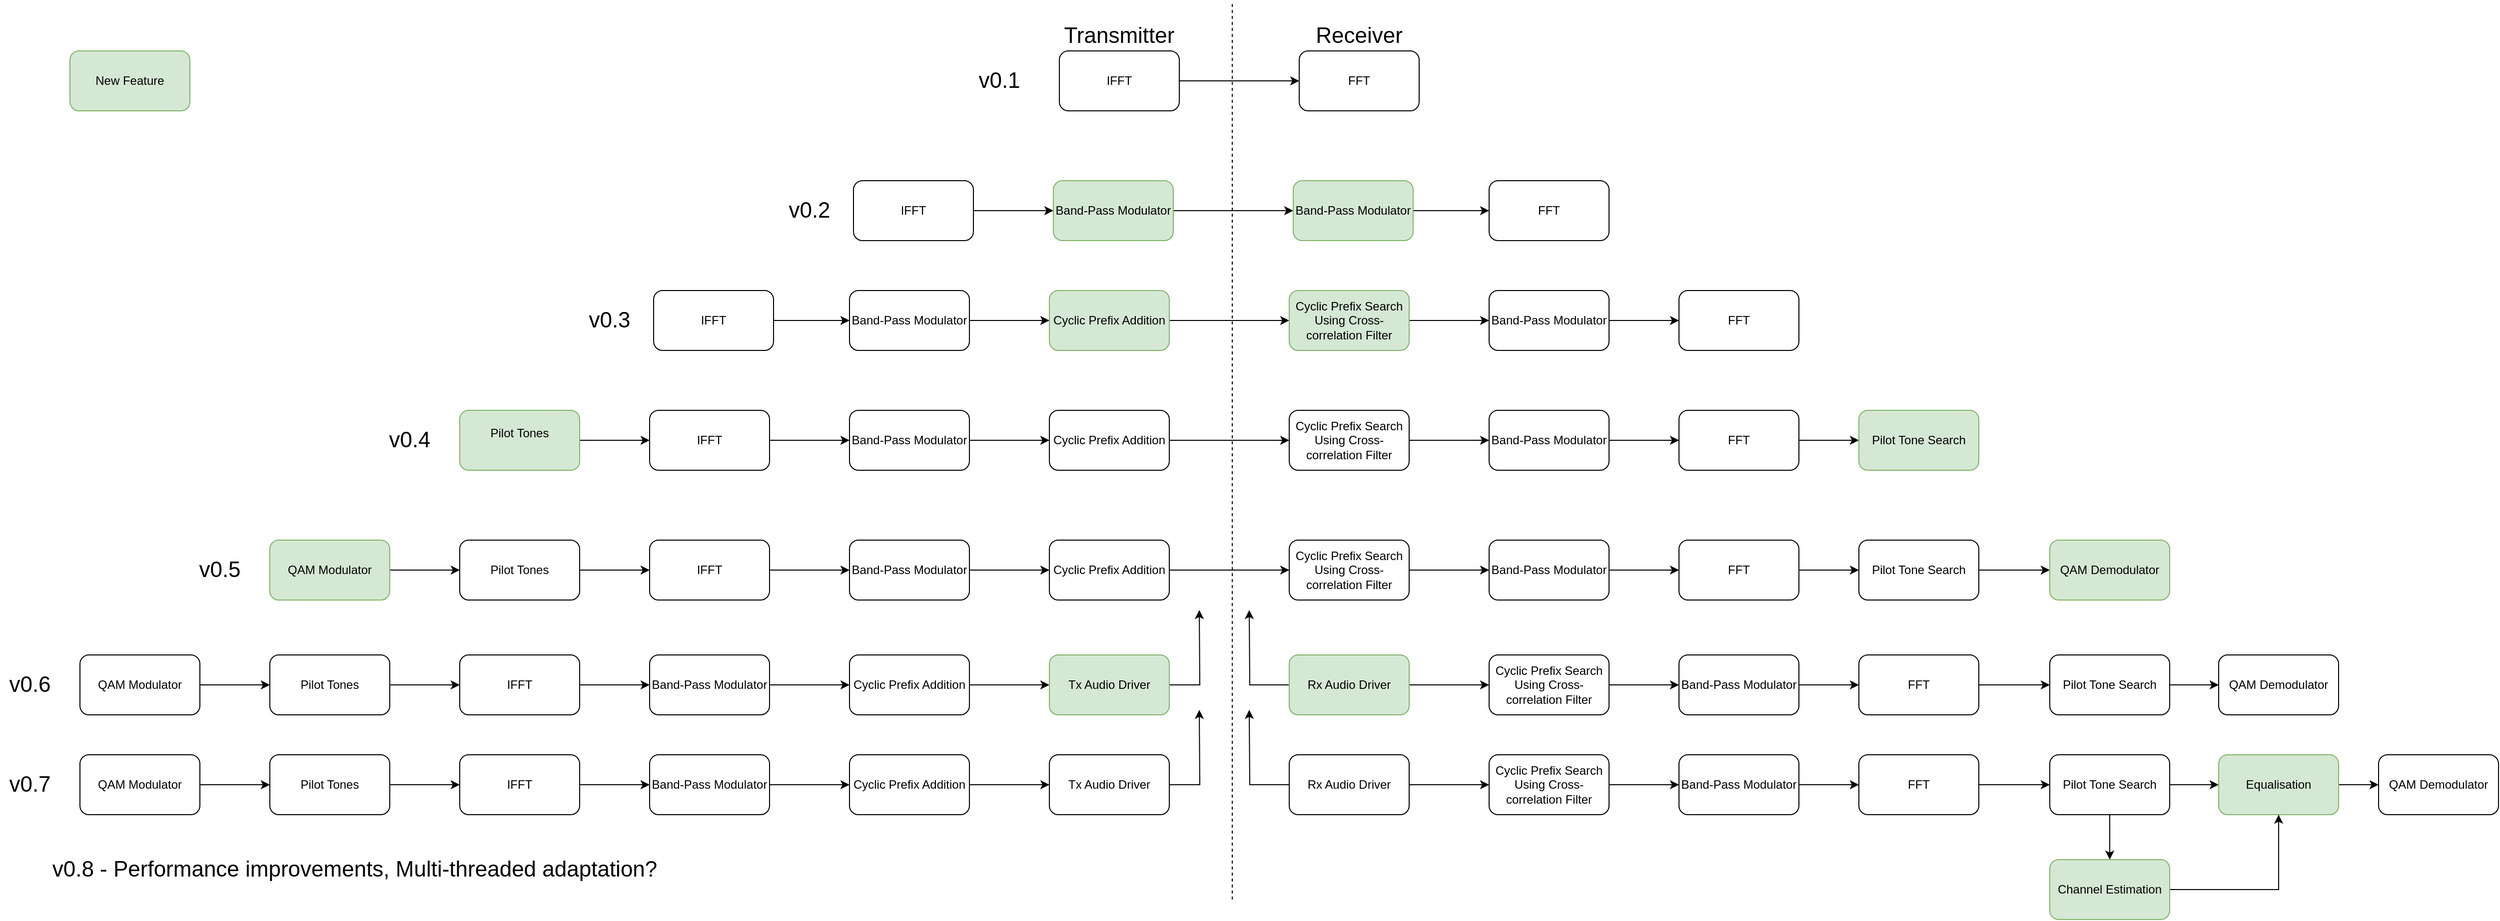 <mxfile version="14.7.7" type="device"><diagram id="cnLBdAOtQvKSWQIfd8th" name="Page-1"><mxGraphModel dx="3197" dy="1473" grid="1" gridSize="10" guides="1" tooltips="1" connect="1" arrows="1" fold="1" page="1" pageScale="1" pageWidth="827" pageHeight="1169" math="0" shadow="0"><root><mxCell id="0"/><mxCell id="1" parent="0"/><mxCell id="Cdxcdi68RxcDNFtGuHEp-3" style="edgeStyle=orthogonalEdgeStyle;rounded=0;orthogonalLoop=1;jettySize=auto;html=1;exitX=1;exitY=0.5;exitDx=0;exitDy=0;entryX=0;entryY=0.5;entryDx=0;entryDy=0;" parent="1" source="Cdxcdi68RxcDNFtGuHEp-1" target="Cdxcdi68RxcDNFtGuHEp-2" edge="1"><mxGeometry relative="1" as="geometry"/></mxCell><mxCell id="Cdxcdi68RxcDNFtGuHEp-1" value="IFFT" style="rounded=1;whiteSpace=wrap;html=1;" parent="1" vertex="1"><mxGeometry x="240" y="50" width="120" height="60" as="geometry"/></mxCell><mxCell id="Cdxcdi68RxcDNFtGuHEp-2" value="FFT" style="rounded=1;whiteSpace=wrap;html=1;" parent="1" vertex="1"><mxGeometry x="480" y="50" width="120" height="60" as="geometry"/></mxCell><mxCell id="Cdxcdi68RxcDNFtGuHEp-11" style="edgeStyle=orthogonalEdgeStyle;rounded=0;orthogonalLoop=1;jettySize=auto;html=1;exitX=1;exitY=0.5;exitDx=0;exitDy=0;entryX=0;entryY=0.5;entryDx=0;entryDy=0;" parent="1" source="Cdxcdi68RxcDNFtGuHEp-5" target="Cdxcdi68RxcDNFtGuHEp-8" edge="1"><mxGeometry relative="1" as="geometry"/></mxCell><mxCell id="Cdxcdi68RxcDNFtGuHEp-5" value="Cyclic Prefix Addition" style="rounded=1;whiteSpace=wrap;html=1;fillColor=#d5e8d4;strokeColor=#82b366;" parent="1" vertex="1"><mxGeometry x="230" y="290" width="120" height="60" as="geometry"/></mxCell><mxCell id="Cdxcdi68RxcDNFtGuHEp-10" style="edgeStyle=orthogonalEdgeStyle;rounded=0;orthogonalLoop=1;jettySize=auto;html=1;exitX=1;exitY=0.5;exitDx=0;exitDy=0;entryX=0;entryY=0.5;entryDx=0;entryDy=0;" parent="1" source="Cdxcdi68RxcDNFtGuHEp-6" target="Cdxcdi68RxcDNFtGuHEp-5" edge="1"><mxGeometry relative="1" as="geometry"/></mxCell><mxCell id="Cdxcdi68RxcDNFtGuHEp-6" value="Band-Pass Modulator" style="rounded=1;whiteSpace=wrap;html=1;" parent="1" vertex="1"><mxGeometry x="30" y="290" width="120" height="60" as="geometry"/></mxCell><mxCell id="H3Ceeb-K7xNQcpPEOdd8-74" style="edgeStyle=orthogonalEdgeStyle;rounded=0;orthogonalLoop=1;jettySize=auto;html=1;exitX=1;exitY=0.5;exitDx=0;exitDy=0;entryX=0;entryY=0.5;entryDx=0;entryDy=0;" parent="1" source="Cdxcdi68RxcDNFtGuHEp-7" target="H3Ceeb-K7xNQcpPEOdd8-69" edge="1"><mxGeometry relative="1" as="geometry"/></mxCell><mxCell id="Cdxcdi68RxcDNFtGuHEp-7" value="Band-Pass Modulator" style="rounded=1;whiteSpace=wrap;html=1;" parent="1" vertex="1"><mxGeometry x="670" y="290" width="120" height="60" as="geometry"/></mxCell><mxCell id="Cdxcdi68RxcDNFtGuHEp-9" style="edgeStyle=orthogonalEdgeStyle;rounded=0;orthogonalLoop=1;jettySize=auto;html=1;exitX=1;exitY=0.5;exitDx=0;exitDy=0;entryX=0;entryY=0.5;entryDx=0;entryDy=0;" parent="1" source="Cdxcdi68RxcDNFtGuHEp-8" target="Cdxcdi68RxcDNFtGuHEp-7" edge="1"><mxGeometry relative="1" as="geometry"/></mxCell><mxCell id="Cdxcdi68RxcDNFtGuHEp-8" value="Cyclic Prefix Search Using Cross-correlation Filter " style="rounded=1;whiteSpace=wrap;html=1;fillColor=#d5e8d4;strokeColor=#82b366;" parent="1" vertex="1"><mxGeometry x="470" y="290" width="120" height="60" as="geometry"/></mxCell><mxCell id="Cdxcdi68RxcDNFtGuHEp-20" style="edgeStyle=orthogonalEdgeStyle;rounded=0;orthogonalLoop=1;jettySize=auto;html=1;exitX=1;exitY=0.5;exitDx=0;exitDy=0;entryX=0;entryY=0.5;entryDx=0;entryDy=0;" parent="1" source="Cdxcdi68RxcDNFtGuHEp-12" target="Cdxcdi68RxcDNFtGuHEp-15" edge="1"><mxGeometry relative="1" as="geometry"/></mxCell><mxCell id="Cdxcdi68RxcDNFtGuHEp-12" value="Cyclic Prefix Addition" style="rounded=1;whiteSpace=wrap;html=1;" parent="1" vertex="1"><mxGeometry x="230" y="410" width="120" height="60" as="geometry"/></mxCell><mxCell id="Cdxcdi68RxcDNFtGuHEp-19" style="edgeStyle=orthogonalEdgeStyle;rounded=0;orthogonalLoop=1;jettySize=auto;html=1;exitX=1;exitY=0.5;exitDx=0;exitDy=0;entryX=0;entryY=0.5;entryDx=0;entryDy=0;" parent="1" source="Cdxcdi68RxcDNFtGuHEp-13" target="Cdxcdi68RxcDNFtGuHEp-12" edge="1"><mxGeometry relative="1" as="geometry"/></mxCell><mxCell id="Cdxcdi68RxcDNFtGuHEp-13" value="Band-Pass Modulator" style="rounded=1;whiteSpace=wrap;html=1;" parent="1" vertex="1"><mxGeometry x="30" y="410" width="120" height="60" as="geometry"/></mxCell><mxCell id="Cdxcdi68RxcDNFtGuHEp-22" style="edgeStyle=orthogonalEdgeStyle;rounded=0;orthogonalLoop=1;jettySize=auto;html=1;exitX=1;exitY=0.5;exitDx=0;exitDy=0;entryX=0;entryY=0.5;entryDx=0;entryDy=0;" parent="1" source="Cdxcdi68RxcDNFtGuHEp-14" target="Cdxcdi68RxcDNFtGuHEp-17" edge="1"><mxGeometry relative="1" as="geometry"/></mxCell><mxCell id="Cdxcdi68RxcDNFtGuHEp-14" value="Band-Pass Modulator" style="rounded=1;whiteSpace=wrap;html=1;" parent="1" vertex="1"><mxGeometry x="670" y="410" width="120" height="60" as="geometry"/></mxCell><mxCell id="Cdxcdi68RxcDNFtGuHEp-21" style="edgeStyle=orthogonalEdgeStyle;rounded=0;orthogonalLoop=1;jettySize=auto;html=1;exitX=1;exitY=0.5;exitDx=0;exitDy=0;entryX=0;entryY=0.5;entryDx=0;entryDy=0;" parent="1" source="Cdxcdi68RxcDNFtGuHEp-15" target="Cdxcdi68RxcDNFtGuHEp-14" edge="1"><mxGeometry relative="1" as="geometry"/></mxCell><mxCell id="Cdxcdi68RxcDNFtGuHEp-15" value="Cyclic Prefix Search Using Cross-correlation Filter " style="rounded=1;whiteSpace=wrap;html=1;" parent="1" vertex="1"><mxGeometry x="470" y="410" width="120" height="60" as="geometry"/></mxCell><mxCell id="Cdxcdi68RxcDNFtGuHEp-18" style="edgeStyle=orthogonalEdgeStyle;rounded=0;orthogonalLoop=1;jettySize=auto;html=1;exitX=1;exitY=0.5;exitDx=0;exitDy=0;entryX=0;entryY=0.5;entryDx=0;entryDy=0;" parent="1" source="Cdxcdi68RxcDNFtGuHEp-16" target="Cdxcdi68RxcDNFtGuHEp-13" edge="1"><mxGeometry relative="1" as="geometry"/></mxCell><mxCell id="Cdxcdi68RxcDNFtGuHEp-16" value="&lt;div&gt;&lt;div&gt;IFFT&lt;/div&gt;&lt;/div&gt;" style="rounded=1;whiteSpace=wrap;html=1;" parent="1" vertex="1"><mxGeometry x="-170" y="410" width="120" height="60" as="geometry"/></mxCell><mxCell id="H3Ceeb-K7xNQcpPEOdd8-83" style="edgeStyle=orthogonalEdgeStyle;rounded=0;orthogonalLoop=1;jettySize=auto;html=1;exitX=1;exitY=0.5;exitDx=0;exitDy=0;entryX=0;entryY=0.5;entryDx=0;entryDy=0;" parent="1" source="Cdxcdi68RxcDNFtGuHEp-17" target="H3Ceeb-K7xNQcpPEOdd8-70" edge="1"><mxGeometry relative="1" as="geometry"/></mxCell><mxCell id="Cdxcdi68RxcDNFtGuHEp-17" value="FFT" style="rounded=1;whiteSpace=wrap;html=1;" parent="1" vertex="1"><mxGeometry x="860" y="410" width="120" height="60" as="geometry"/></mxCell><mxCell id="Cdxcdi68RxcDNFtGuHEp-23" value="" style="endArrow=none;dashed=1;html=1;" parent="1" edge="1"><mxGeometry width="50" height="50" relative="1" as="geometry"><mxPoint x="413" y="900" as="sourcePoint"/><mxPoint x="413" as="targetPoint"/></mxGeometry></mxCell><mxCell id="Cdxcdi68RxcDNFtGuHEp-24" value="&lt;font style=&quot;font-size: 22px&quot;&gt;Transmitter&lt;/font&gt;" style="text;html=1;strokeColor=none;fillColor=none;align=center;verticalAlign=middle;whiteSpace=wrap;rounded=0;" parent="1" vertex="1"><mxGeometry x="250" width="100" height="70" as="geometry"/></mxCell><mxCell id="Cdxcdi68RxcDNFtGuHEp-25" value="&lt;font style=&quot;font-size: 22px&quot;&gt;Receiver&lt;/font&gt;" style="text;html=1;strokeColor=none;fillColor=none;align=center;verticalAlign=middle;whiteSpace=wrap;rounded=0;" parent="1" vertex="1"><mxGeometry x="490" width="100" height="70" as="geometry"/></mxCell><mxCell id="Cdxcdi68RxcDNFtGuHEp-26" value="&lt;font style=&quot;font-size: 22px&quot;&gt;v0.1&lt;/font&gt;" style="text;html=1;strokeColor=none;fillColor=none;align=center;verticalAlign=middle;whiteSpace=wrap;rounded=0;strokeWidth=1;" parent="1" vertex="1"><mxGeometry x="160" y="70" width="40" height="20" as="geometry"/></mxCell><mxCell id="Cdxcdi68RxcDNFtGuHEp-35" style="edgeStyle=orthogonalEdgeStyle;rounded=0;orthogonalLoop=1;jettySize=auto;html=1;exitX=1;exitY=0.5;exitDx=0;exitDy=0;entryX=0;entryY=0.5;entryDx=0;entryDy=0;" parent="1" source="Cdxcdi68RxcDNFtGuHEp-36" target="Cdxcdi68RxcDNFtGuHEp-42" edge="1"><mxGeometry relative="1" as="geometry"/></mxCell><mxCell id="Cdxcdi68RxcDNFtGuHEp-36" value="Cyclic Prefix Addition" style="rounded=1;whiteSpace=wrap;html=1;" parent="1" vertex="1"><mxGeometry x="230" y="540" width="120" height="60" as="geometry"/></mxCell><mxCell id="Cdxcdi68RxcDNFtGuHEp-37" style="edgeStyle=orthogonalEdgeStyle;rounded=0;orthogonalLoop=1;jettySize=auto;html=1;exitX=1;exitY=0.5;exitDx=0;exitDy=0;entryX=0;entryY=0.5;entryDx=0;entryDy=0;" parent="1" source="Cdxcdi68RxcDNFtGuHEp-38" target="Cdxcdi68RxcDNFtGuHEp-36" edge="1"><mxGeometry relative="1" as="geometry"/></mxCell><mxCell id="Cdxcdi68RxcDNFtGuHEp-38" value="Band-Pass Modulator" style="rounded=1;whiteSpace=wrap;html=1;" parent="1" vertex="1"><mxGeometry x="30" y="540" width="120" height="60" as="geometry"/></mxCell><mxCell id="Cdxcdi68RxcDNFtGuHEp-39" style="edgeStyle=orthogonalEdgeStyle;rounded=0;orthogonalLoop=1;jettySize=auto;html=1;exitX=1;exitY=0.5;exitDx=0;exitDy=0;entryX=0;entryY=0.5;entryDx=0;entryDy=0;" parent="1" source="Cdxcdi68RxcDNFtGuHEp-40" target="Cdxcdi68RxcDNFtGuHEp-45" edge="1"><mxGeometry relative="1" as="geometry"/></mxCell><mxCell id="Cdxcdi68RxcDNFtGuHEp-40" value="Band-Pass Modulator" style="rounded=1;whiteSpace=wrap;html=1;" parent="1" vertex="1"><mxGeometry x="670" y="540" width="120" height="60" as="geometry"/></mxCell><mxCell id="Cdxcdi68RxcDNFtGuHEp-41" style="edgeStyle=orthogonalEdgeStyle;rounded=0;orthogonalLoop=1;jettySize=auto;html=1;exitX=1;exitY=0.5;exitDx=0;exitDy=0;entryX=0;entryY=0.5;entryDx=0;entryDy=0;" parent="1" source="Cdxcdi68RxcDNFtGuHEp-42" target="Cdxcdi68RxcDNFtGuHEp-40" edge="1"><mxGeometry relative="1" as="geometry"/></mxCell><mxCell id="Cdxcdi68RxcDNFtGuHEp-42" value="Cyclic Prefix Search Using Cross-correlation Filter " style="rounded=1;whiteSpace=wrap;html=1;" parent="1" vertex="1"><mxGeometry x="470" y="540" width="120" height="60" as="geometry"/></mxCell><mxCell id="Cdxcdi68RxcDNFtGuHEp-43" style="edgeStyle=orthogonalEdgeStyle;rounded=0;orthogonalLoop=1;jettySize=auto;html=1;exitX=1;exitY=0.5;exitDx=0;exitDy=0;entryX=0;entryY=0.5;entryDx=0;entryDy=0;" parent="1" source="Cdxcdi68RxcDNFtGuHEp-44" target="Cdxcdi68RxcDNFtGuHEp-38" edge="1"><mxGeometry relative="1" as="geometry"/></mxCell><mxCell id="Cdxcdi68RxcDNFtGuHEp-44" value="&lt;div&gt;&lt;div&gt;IFFT&lt;/div&gt;&lt;/div&gt;" style="rounded=1;whiteSpace=wrap;html=1;" parent="1" vertex="1"><mxGeometry x="-170" y="540" width="120" height="60" as="geometry"/></mxCell><mxCell id="Cdxcdi68RxcDNFtGuHEp-53" style="edgeStyle=orthogonalEdgeStyle;rounded=0;orthogonalLoop=1;jettySize=auto;html=1;exitX=1;exitY=0.5;exitDx=0;exitDy=0;entryX=0;entryY=0.5;entryDx=0;entryDy=0;" parent="1" source="Cdxcdi68RxcDNFtGuHEp-45" target="Cdxcdi68RxcDNFtGuHEp-52" edge="1"><mxGeometry relative="1" as="geometry"/></mxCell><mxCell id="Cdxcdi68RxcDNFtGuHEp-45" value="FFT" style="rounded=1;whiteSpace=wrap;html=1;" parent="1" vertex="1"><mxGeometry x="860" y="540" width="120" height="60" as="geometry"/></mxCell><mxCell id="Cdxcdi68RxcDNFtGuHEp-54" style="edgeStyle=orthogonalEdgeStyle;rounded=0;orthogonalLoop=1;jettySize=auto;html=1;exitX=1;exitY=0.5;exitDx=0;exitDy=0;entryX=0;entryY=0.5;entryDx=0;entryDy=0;" parent="1" source="Cdxcdi68RxcDNFtGuHEp-48" target="Cdxcdi68RxcDNFtGuHEp-44" edge="1"><mxGeometry relative="1" as="geometry"/></mxCell><mxCell id="Cdxcdi68RxcDNFtGuHEp-48" value="&lt;div&gt;Pilot Tones&lt;/div&gt;" style="rounded=1;whiteSpace=wrap;html=1;" parent="1" vertex="1"><mxGeometry x="-360" y="540" width="120" height="60" as="geometry"/></mxCell><mxCell id="H3Ceeb-K7xNQcpPEOdd8-85" style="edgeStyle=orthogonalEdgeStyle;rounded=0;orthogonalLoop=1;jettySize=auto;html=1;exitX=1;exitY=0.5;exitDx=0;exitDy=0;entryX=0;entryY=0.5;entryDx=0;entryDy=0;" parent="1" source="Cdxcdi68RxcDNFtGuHEp-52" target="H3Ceeb-K7xNQcpPEOdd8-71" edge="1"><mxGeometry relative="1" as="geometry"/></mxCell><mxCell id="Cdxcdi68RxcDNFtGuHEp-52" value="Pilot Tone Search" style="rounded=1;whiteSpace=wrap;html=1;" parent="1" vertex="1"><mxGeometry x="1040" y="540" width="120" height="60" as="geometry"/></mxCell><mxCell id="Cdxcdi68RxcDNFtGuHEp-94" style="edgeStyle=orthogonalEdgeStyle;rounded=0;orthogonalLoop=1;jettySize=auto;html=1;exitX=1;exitY=0.5;exitDx=0;exitDy=0;entryX=0;entryY=0.5;entryDx=0;entryDy=0;" parent="1" source="Cdxcdi68RxcDNFtGuHEp-56" target="Cdxcdi68RxcDNFtGuHEp-92" edge="1"><mxGeometry relative="1" as="geometry"/></mxCell><mxCell id="Cdxcdi68RxcDNFtGuHEp-56" value="Cyclic Prefix Addition" style="rounded=1;whiteSpace=wrap;html=1;" parent="1" vertex="1"><mxGeometry x="30" y="655" width="120" height="60" as="geometry"/></mxCell><mxCell id="Cdxcdi68RxcDNFtGuHEp-57" style="edgeStyle=orthogonalEdgeStyle;rounded=0;orthogonalLoop=1;jettySize=auto;html=1;exitX=1;exitY=0.5;exitDx=0;exitDy=0;entryX=0;entryY=0.5;entryDx=0;entryDy=0;" parent="1" source="Cdxcdi68RxcDNFtGuHEp-58" target="Cdxcdi68RxcDNFtGuHEp-56" edge="1"><mxGeometry relative="1" as="geometry"/></mxCell><mxCell id="Cdxcdi68RxcDNFtGuHEp-58" value="Band-Pass Modulator" style="rounded=1;whiteSpace=wrap;html=1;" parent="1" vertex="1"><mxGeometry x="-170" y="655" width="120" height="60" as="geometry"/></mxCell><mxCell id="Cdxcdi68RxcDNFtGuHEp-59" style="edgeStyle=orthogonalEdgeStyle;rounded=0;orthogonalLoop=1;jettySize=auto;html=1;exitX=1;exitY=0.5;exitDx=0;exitDy=0;entryX=0;entryY=0.5;entryDx=0;entryDy=0;" parent="1" source="Cdxcdi68RxcDNFtGuHEp-60" target="Cdxcdi68RxcDNFtGuHEp-66" edge="1"><mxGeometry relative="1" as="geometry"/></mxCell><mxCell id="Cdxcdi68RxcDNFtGuHEp-60" value="Band-Pass Modulator" style="rounded=1;whiteSpace=wrap;html=1;" parent="1" vertex="1"><mxGeometry x="860" y="655" width="120" height="60" as="geometry"/></mxCell><mxCell id="Cdxcdi68RxcDNFtGuHEp-61" style="edgeStyle=orthogonalEdgeStyle;rounded=0;orthogonalLoop=1;jettySize=auto;html=1;exitX=1;exitY=0.5;exitDx=0;exitDy=0;entryX=0;entryY=0.5;entryDx=0;entryDy=0;" parent="1" source="Cdxcdi68RxcDNFtGuHEp-62" target="Cdxcdi68RxcDNFtGuHEp-60" edge="1"><mxGeometry relative="1" as="geometry"/></mxCell><mxCell id="Cdxcdi68RxcDNFtGuHEp-62" value="Cyclic Prefix Search Using Cross-correlation Filter " style="rounded=1;whiteSpace=wrap;html=1;" parent="1" vertex="1"><mxGeometry x="670" y="655" width="120" height="60" as="geometry"/></mxCell><mxCell id="Cdxcdi68RxcDNFtGuHEp-63" style="edgeStyle=orthogonalEdgeStyle;rounded=0;orthogonalLoop=1;jettySize=auto;html=1;exitX=1;exitY=0.5;exitDx=0;exitDy=0;entryX=0;entryY=0.5;entryDx=0;entryDy=0;" parent="1" source="Cdxcdi68RxcDNFtGuHEp-64" target="Cdxcdi68RxcDNFtGuHEp-58" edge="1"><mxGeometry relative="1" as="geometry"/></mxCell><mxCell id="Cdxcdi68RxcDNFtGuHEp-64" value="&lt;div&gt;IFFT&lt;/div&gt;" style="rounded=1;whiteSpace=wrap;html=1;" parent="1" vertex="1"><mxGeometry x="-360" y="655" width="120" height="60" as="geometry"/></mxCell><mxCell id="Cdxcdi68RxcDNFtGuHEp-65" style="edgeStyle=orthogonalEdgeStyle;rounded=0;orthogonalLoop=1;jettySize=auto;html=1;exitX=1;exitY=0.5;exitDx=0;exitDy=0;entryX=0;entryY=0.5;entryDx=0;entryDy=0;" parent="1" source="Cdxcdi68RxcDNFtGuHEp-66" target="Cdxcdi68RxcDNFtGuHEp-70" edge="1"><mxGeometry relative="1" as="geometry"/></mxCell><mxCell id="Cdxcdi68RxcDNFtGuHEp-66" value="FFT" style="rounded=1;whiteSpace=wrap;html=1;" parent="1" vertex="1"><mxGeometry x="1040" y="655" width="120" height="60" as="geometry"/></mxCell><mxCell id="Cdxcdi68RxcDNFtGuHEp-68" style="edgeStyle=orthogonalEdgeStyle;rounded=0;orthogonalLoop=1;jettySize=auto;html=1;exitX=1;exitY=0.5;exitDx=0;exitDy=0;entryX=0;entryY=0.5;entryDx=0;entryDy=0;" parent="1" source="Cdxcdi68RxcDNFtGuHEp-69" target="Cdxcdi68RxcDNFtGuHEp-64" edge="1"><mxGeometry relative="1" as="geometry"/></mxCell><mxCell id="Cdxcdi68RxcDNFtGuHEp-69" value="&lt;div&gt;Pilot Tones&lt;/div&gt;" style="rounded=1;whiteSpace=wrap;html=1;" parent="1" vertex="1"><mxGeometry x="-550" y="655" width="120" height="60" as="geometry"/></mxCell><mxCell id="H3Ceeb-K7xNQcpPEOdd8-86" style="edgeStyle=orthogonalEdgeStyle;rounded=0;orthogonalLoop=1;jettySize=auto;html=1;exitX=1;exitY=0.5;exitDx=0;exitDy=0;entryX=0;entryY=0.5;entryDx=0;entryDy=0;" parent="1" source="Cdxcdi68RxcDNFtGuHEp-70" target="H3Ceeb-K7xNQcpPEOdd8-72" edge="1"><mxGeometry relative="1" as="geometry"/></mxCell><mxCell id="Cdxcdi68RxcDNFtGuHEp-70" value="Pilot Tone Search" style="rounded=1;whiteSpace=wrap;html=1;" parent="1" vertex="1"><mxGeometry x="1231" y="655" width="120" height="60" as="geometry"/></mxCell><mxCell id="Cdxcdi68RxcDNFtGuHEp-95" style="edgeStyle=orthogonalEdgeStyle;rounded=0;orthogonalLoop=1;jettySize=auto;html=1;exitX=1;exitY=0.5;exitDx=0;exitDy=0;" parent="1" source="Cdxcdi68RxcDNFtGuHEp-92" edge="1"><mxGeometry relative="1" as="geometry"><mxPoint x="380" y="610" as="targetPoint"/></mxGeometry></mxCell><mxCell id="Cdxcdi68RxcDNFtGuHEp-92" value="Tx Audio Driver" style="rounded=1;whiteSpace=wrap;html=1;fillColor=#d5e8d4;strokeColor=#82b366;" parent="1" vertex="1"><mxGeometry x="230" y="655" width="120" height="60" as="geometry"/></mxCell><mxCell id="Cdxcdi68RxcDNFtGuHEp-99" style="edgeStyle=orthogonalEdgeStyle;rounded=0;orthogonalLoop=1;jettySize=auto;html=1;exitX=1;exitY=0.5;exitDx=0;exitDy=0;entryX=0;entryY=0.5;entryDx=0;entryDy=0;" parent="1" source="Cdxcdi68RxcDNFtGuHEp-97" target="Cdxcdi68RxcDNFtGuHEp-62" edge="1"><mxGeometry relative="1" as="geometry"/></mxCell><mxCell id="Cdxcdi68RxcDNFtGuHEp-100" style="edgeStyle=orthogonalEdgeStyle;rounded=0;orthogonalLoop=1;jettySize=auto;html=1;exitX=0;exitY=0.5;exitDx=0;exitDy=0;" parent="1" source="Cdxcdi68RxcDNFtGuHEp-97" edge="1"><mxGeometry relative="1" as="geometry"><mxPoint x="430" y="610.0" as="targetPoint"/></mxGeometry></mxCell><mxCell id="Cdxcdi68RxcDNFtGuHEp-97" value="Rx Audio Driver" style="rounded=1;whiteSpace=wrap;html=1;fillColor=#d5e8d4;strokeColor=#82b366;" parent="1" vertex="1"><mxGeometry x="470" y="655" width="120" height="60" as="geometry"/></mxCell><mxCell id="Cdxcdi68RxcDNFtGuHEp-101" value="" style="shape=image;html=1;verticalAlign=top;verticalLabelPosition=bottom;labelBackgroundColor=#ffffff;imageAspect=0;aspect=fixed;image=https://cdn4.iconfinder.com/data/icons/essential-app-2/16/volume-sound-speaker-lound-128.png;rounded=1;dashed=1;strokeWidth=1;fillColor=none;" parent="1" vertex="1"><mxGeometry x="364" y="600" width="40" height="40" as="geometry"/></mxCell><mxCell id="H3Ceeb-K7xNQcpPEOdd8-22" style="edgeStyle=orthogonalEdgeStyle;rounded=0;orthogonalLoop=1;jettySize=auto;html=1;exitX=1;exitY=0.5;exitDx=0;exitDy=0;entryX=0;entryY=0.5;entryDx=0;entryDy=0;" parent="1" source="H3Ceeb-K7xNQcpPEOdd8-23" target="H3Ceeb-K7xNQcpPEOdd8-39" edge="1"><mxGeometry relative="1" as="geometry"/></mxCell><mxCell id="H3Ceeb-K7xNQcpPEOdd8-23" value="Cyclic Prefix Addition" style="rounded=1;whiteSpace=wrap;html=1;" parent="1" vertex="1"><mxGeometry x="30" y="755" width="120" height="60" as="geometry"/></mxCell><mxCell id="H3Ceeb-K7xNQcpPEOdd8-24" style="edgeStyle=orthogonalEdgeStyle;rounded=0;orthogonalLoop=1;jettySize=auto;html=1;exitX=1;exitY=0.5;exitDx=0;exitDy=0;entryX=0;entryY=0.5;entryDx=0;entryDy=0;" parent="1" source="H3Ceeb-K7xNQcpPEOdd8-25" target="H3Ceeb-K7xNQcpPEOdd8-23" edge="1"><mxGeometry relative="1" as="geometry"/></mxCell><mxCell id="H3Ceeb-K7xNQcpPEOdd8-25" value="Band-Pass Modulator" style="rounded=1;whiteSpace=wrap;html=1;" parent="1" vertex="1"><mxGeometry x="-170" y="755" width="120" height="60" as="geometry"/></mxCell><mxCell id="H3Ceeb-K7xNQcpPEOdd8-26" style="edgeStyle=orthogonalEdgeStyle;rounded=0;orthogonalLoop=1;jettySize=auto;html=1;exitX=1;exitY=0.5;exitDx=0;exitDy=0;entryX=0;entryY=0.5;entryDx=0;entryDy=0;" parent="1" source="H3Ceeb-K7xNQcpPEOdd8-27" target="H3Ceeb-K7xNQcpPEOdd8-33" edge="1"><mxGeometry relative="1" as="geometry"/></mxCell><mxCell id="H3Ceeb-K7xNQcpPEOdd8-27" value="Band-Pass Modulator" style="rounded=1;whiteSpace=wrap;html=1;" parent="1" vertex="1"><mxGeometry x="860" y="755" width="120" height="60" as="geometry"/></mxCell><mxCell id="H3Ceeb-K7xNQcpPEOdd8-28" style="edgeStyle=orthogonalEdgeStyle;rounded=0;orthogonalLoop=1;jettySize=auto;html=1;exitX=1;exitY=0.5;exitDx=0;exitDy=0;entryX=0;entryY=0.5;entryDx=0;entryDy=0;" parent="1" source="H3Ceeb-K7xNQcpPEOdd8-29" target="H3Ceeb-K7xNQcpPEOdd8-27" edge="1"><mxGeometry relative="1" as="geometry"/></mxCell><mxCell id="H3Ceeb-K7xNQcpPEOdd8-29" value="Cyclic Prefix Search Using Cross-correlation Filter " style="rounded=1;whiteSpace=wrap;html=1;" parent="1" vertex="1"><mxGeometry x="670" y="755" width="120" height="60" as="geometry"/></mxCell><mxCell id="H3Ceeb-K7xNQcpPEOdd8-30" style="edgeStyle=orthogonalEdgeStyle;rounded=0;orthogonalLoop=1;jettySize=auto;html=1;exitX=1;exitY=0.5;exitDx=0;exitDy=0;entryX=0;entryY=0.5;entryDx=0;entryDy=0;" parent="1" source="H3Ceeb-K7xNQcpPEOdd8-31" target="H3Ceeb-K7xNQcpPEOdd8-25" edge="1"><mxGeometry relative="1" as="geometry"/></mxCell><mxCell id="H3Ceeb-K7xNQcpPEOdd8-31" value="&lt;div&gt;IFFT&lt;/div&gt;" style="rounded=1;whiteSpace=wrap;html=1;" parent="1" vertex="1"><mxGeometry x="-360" y="755" width="120" height="60" as="geometry"/></mxCell><mxCell id="H3Ceeb-K7xNQcpPEOdd8-32" style="edgeStyle=orthogonalEdgeStyle;rounded=0;orthogonalLoop=1;jettySize=auto;html=1;exitX=1;exitY=0.5;exitDx=0;exitDy=0;entryX=0;entryY=0.5;entryDx=0;entryDy=0;" parent="1" source="H3Ceeb-K7xNQcpPEOdd8-33" target="H3Ceeb-K7xNQcpPEOdd8-37" edge="1"><mxGeometry relative="1" as="geometry"/></mxCell><mxCell id="H3Ceeb-K7xNQcpPEOdd8-33" value="FFT" style="rounded=1;whiteSpace=wrap;html=1;" parent="1" vertex="1"><mxGeometry x="1040" y="755" width="120" height="60" as="geometry"/></mxCell><mxCell id="H3Ceeb-K7xNQcpPEOdd8-35" style="edgeStyle=orthogonalEdgeStyle;rounded=0;orthogonalLoop=1;jettySize=auto;html=1;exitX=1;exitY=0.5;exitDx=0;exitDy=0;entryX=0;entryY=0.5;entryDx=0;entryDy=0;" parent="1" source="H3Ceeb-K7xNQcpPEOdd8-36" target="H3Ceeb-K7xNQcpPEOdd8-31" edge="1"><mxGeometry relative="1" as="geometry"/></mxCell><mxCell id="H3Ceeb-K7xNQcpPEOdd8-36" value="&lt;div&gt;Pilot Tones&lt;/div&gt;" style="rounded=1;whiteSpace=wrap;html=1;" parent="1" vertex="1"><mxGeometry x="-550" y="755" width="120" height="60" as="geometry"/></mxCell><mxCell id="H3Ceeb-K7xNQcpPEOdd8-45" style="edgeStyle=orthogonalEdgeStyle;rounded=0;orthogonalLoop=1;jettySize=auto;html=1;exitX=1;exitY=0.5;exitDx=0;exitDy=0;entryX=0;entryY=0.5;entryDx=0;entryDy=0;" parent="1" source="H3Ceeb-K7xNQcpPEOdd8-37" target="H3Ceeb-K7xNQcpPEOdd8-44" edge="1"><mxGeometry relative="1" as="geometry"/></mxCell><mxCell id="IwtVagmTvEMHjDpZXzm7-6" style="edgeStyle=orthogonalEdgeStyle;rounded=0;orthogonalLoop=1;jettySize=auto;html=1;exitX=0.5;exitY=1;exitDx=0;exitDy=0;entryX=0.5;entryY=0;entryDx=0;entryDy=0;" edge="1" parent="1" source="H3Ceeb-K7xNQcpPEOdd8-37" target="IwtVagmTvEMHjDpZXzm7-2"><mxGeometry relative="1" as="geometry"/></mxCell><mxCell id="H3Ceeb-K7xNQcpPEOdd8-37" value="Pilot Tone Search" style="rounded=1;whiteSpace=wrap;html=1;" parent="1" vertex="1"><mxGeometry x="1231" y="755" width="120" height="60" as="geometry"/></mxCell><mxCell id="H3Ceeb-K7xNQcpPEOdd8-38" style="edgeStyle=orthogonalEdgeStyle;rounded=0;orthogonalLoop=1;jettySize=auto;html=1;exitX=1;exitY=0.5;exitDx=0;exitDy=0;" parent="1" source="H3Ceeb-K7xNQcpPEOdd8-39" edge="1"><mxGeometry relative="1" as="geometry"><mxPoint x="380" y="710" as="targetPoint"/></mxGeometry></mxCell><mxCell id="H3Ceeb-K7xNQcpPEOdd8-39" value="Tx Audio Driver" style="rounded=1;whiteSpace=wrap;html=1;" parent="1" vertex="1"><mxGeometry x="230" y="755" width="120" height="60" as="geometry"/></mxCell><mxCell id="H3Ceeb-K7xNQcpPEOdd8-40" style="edgeStyle=orthogonalEdgeStyle;rounded=0;orthogonalLoop=1;jettySize=auto;html=1;exitX=1;exitY=0.5;exitDx=0;exitDy=0;entryX=0;entryY=0.5;entryDx=0;entryDy=0;" parent="1" source="H3Ceeb-K7xNQcpPEOdd8-42" target="H3Ceeb-K7xNQcpPEOdd8-29" edge="1"><mxGeometry relative="1" as="geometry"/></mxCell><mxCell id="H3Ceeb-K7xNQcpPEOdd8-41" style="edgeStyle=orthogonalEdgeStyle;rounded=0;orthogonalLoop=1;jettySize=auto;html=1;exitX=0;exitY=0.5;exitDx=0;exitDy=0;" parent="1" source="H3Ceeb-K7xNQcpPEOdd8-42" edge="1"><mxGeometry relative="1" as="geometry"><mxPoint x="430" y="710" as="targetPoint"/></mxGeometry></mxCell><mxCell id="H3Ceeb-K7xNQcpPEOdd8-42" value="Rx Audio Driver" style="rounded=1;whiteSpace=wrap;html=1;" parent="1" vertex="1"><mxGeometry x="470" y="755" width="120" height="60" as="geometry"/></mxCell><mxCell id="H3Ceeb-K7xNQcpPEOdd8-43" value="" style="shape=image;html=1;verticalAlign=top;verticalLabelPosition=bottom;labelBackgroundColor=#ffffff;imageAspect=0;aspect=fixed;image=https://cdn4.iconfinder.com/data/icons/essential-app-2/16/volume-sound-speaker-lound-128.png;rounded=1;dashed=1;strokeWidth=1;fillColor=none;" parent="1" vertex="1"><mxGeometry x="354" y="700" width="40" height="40" as="geometry"/></mxCell><mxCell id="H3Ceeb-K7xNQcpPEOdd8-87" style="edgeStyle=orthogonalEdgeStyle;rounded=0;orthogonalLoop=1;jettySize=auto;html=1;exitX=1;exitY=0.5;exitDx=0;exitDy=0;entryX=0;entryY=0.5;entryDx=0;entryDy=0;" parent="1" source="H3Ceeb-K7xNQcpPEOdd8-44" target="H3Ceeb-K7xNQcpPEOdd8-73" edge="1"><mxGeometry relative="1" as="geometry"/></mxCell><mxCell id="H3Ceeb-K7xNQcpPEOdd8-44" value="Equalisation" style="rounded=1;whiteSpace=wrap;html=1;fillColor=#d5e8d4;strokeColor=#82b366;" parent="1" vertex="1"><mxGeometry x="1400" y="755" width="120" height="60" as="geometry"/></mxCell><mxCell id="H3Ceeb-K7xNQcpPEOdd8-47" style="edgeStyle=orthogonalEdgeStyle;rounded=0;orthogonalLoop=1;jettySize=auto;html=1;exitX=1;exitY=0.5;exitDx=0;exitDy=0;entryX=0;entryY=0.5;entryDx=0;entryDy=0;" parent="1" source="H3Ceeb-K7xNQcpPEOdd8-48" target="H3Ceeb-K7xNQcpPEOdd8-53" edge="1"><mxGeometry relative="1" as="geometry"/></mxCell><mxCell id="H3Ceeb-K7xNQcpPEOdd8-48" value="Band-Pass Modulator" style="rounded=1;whiteSpace=wrap;html=1;fillColor=#d5e8d4;strokeColor=#82b366;" parent="1" vertex="1"><mxGeometry x="234" y="180" width="120" height="60" as="geometry"/></mxCell><mxCell id="H3Ceeb-K7xNQcpPEOdd8-49" style="edgeStyle=orthogonalEdgeStyle;rounded=0;orthogonalLoop=1;jettySize=auto;html=1;exitX=1;exitY=0.5;exitDx=0;exitDy=0;entryX=0;entryY=0.5;entryDx=0;entryDy=0;" parent="1" source="H3Ceeb-K7xNQcpPEOdd8-50" target="H3Ceeb-K7xNQcpPEOdd8-48" edge="1"><mxGeometry relative="1" as="geometry"/></mxCell><mxCell id="H3Ceeb-K7xNQcpPEOdd8-50" value="IFFT" style="rounded=1;whiteSpace=wrap;html=1;" parent="1" vertex="1"><mxGeometry x="34" y="180" width="120" height="60" as="geometry"/></mxCell><mxCell id="H3Ceeb-K7xNQcpPEOdd8-51" value="FFT" style="rounded=1;whiteSpace=wrap;html=1;" parent="1" vertex="1"><mxGeometry x="670" y="180" width="120" height="60" as="geometry"/></mxCell><mxCell id="H3Ceeb-K7xNQcpPEOdd8-52" style="edgeStyle=orthogonalEdgeStyle;rounded=0;orthogonalLoop=1;jettySize=auto;html=1;exitX=1;exitY=0.5;exitDx=0;exitDy=0;entryX=0;entryY=0.5;entryDx=0;entryDy=0;" parent="1" source="H3Ceeb-K7xNQcpPEOdd8-53" target="H3Ceeb-K7xNQcpPEOdd8-51" edge="1"><mxGeometry relative="1" as="geometry"/></mxCell><mxCell id="H3Ceeb-K7xNQcpPEOdd8-53" value="Band-Pass Modulator" style="rounded=1;whiteSpace=wrap;html=1;fillColor=#d5e8d4;strokeColor=#82b366;" parent="1" vertex="1"><mxGeometry x="474" y="180" width="120" height="60" as="geometry"/></mxCell><mxCell id="H3Ceeb-K7xNQcpPEOdd8-54" value="&lt;font style=&quot;font-size: 22px&quot;&gt;v0.2&lt;/font&gt;" style="text;html=1;strokeColor=none;fillColor=none;align=center;verticalAlign=middle;whiteSpace=wrap;rounded=0;strokeWidth=1;" parent="1" vertex="1"><mxGeometry x="-30" y="200" width="40" height="20" as="geometry"/></mxCell><mxCell id="H3Ceeb-K7xNQcpPEOdd8-63" style="edgeStyle=orthogonalEdgeStyle;rounded=0;orthogonalLoop=1;jettySize=auto;html=1;exitX=1;exitY=0.5;exitDx=0;exitDy=0;entryX=0;entryY=0.5;entryDx=0;entryDy=0;" parent="1" source="H3Ceeb-K7xNQcpPEOdd8-56" target="Cdxcdi68RxcDNFtGuHEp-6" edge="1"><mxGeometry relative="1" as="geometry"/></mxCell><mxCell id="H3Ceeb-K7xNQcpPEOdd8-56" value="IFFT" style="rounded=1;whiteSpace=wrap;html=1;" parent="1" vertex="1"><mxGeometry x="-166" y="290" width="120" height="60" as="geometry"/></mxCell><mxCell id="H3Ceeb-K7xNQcpPEOdd8-64" style="edgeStyle=orthogonalEdgeStyle;rounded=0;orthogonalLoop=1;jettySize=auto;html=1;exitX=1;exitY=0.5;exitDx=0;exitDy=0;entryX=0;entryY=0.5;entryDx=0;entryDy=0;" parent="1" source="H3Ceeb-K7xNQcpPEOdd8-58" target="Cdxcdi68RxcDNFtGuHEp-16" edge="1"><mxGeometry relative="1" as="geometry"/></mxCell><mxCell id="H3Ceeb-K7xNQcpPEOdd8-58" value="&lt;div&gt;Pilot Tones&lt;/div&gt;&lt;div&gt;&lt;br&gt;&lt;/div&gt;" style="rounded=1;whiteSpace=wrap;html=1;fillColor=#d5e8d4;strokeColor=#82b366;" parent="1" vertex="1"><mxGeometry x="-360" y="410" width="120" height="60" as="geometry"/></mxCell><mxCell id="H3Ceeb-K7xNQcpPEOdd8-65" style="edgeStyle=orthogonalEdgeStyle;rounded=0;orthogonalLoop=1;jettySize=auto;html=1;exitX=1;exitY=0.5;exitDx=0;exitDy=0;entryX=0;entryY=0.5;entryDx=0;entryDy=0;" parent="1" source="H3Ceeb-K7xNQcpPEOdd8-60" target="Cdxcdi68RxcDNFtGuHEp-48" edge="1"><mxGeometry relative="1" as="geometry"/></mxCell><mxCell id="H3Ceeb-K7xNQcpPEOdd8-60" value="QAM Modulator" style="rounded=1;whiteSpace=wrap;html=1;fillColor=#d5e8d4;strokeColor=#82b366;" parent="1" vertex="1"><mxGeometry x="-550" y="540" width="120" height="60" as="geometry"/></mxCell><mxCell id="H3Ceeb-K7xNQcpPEOdd8-66" style="edgeStyle=orthogonalEdgeStyle;rounded=0;orthogonalLoop=1;jettySize=auto;html=1;exitX=1;exitY=0.5;exitDx=0;exitDy=0;entryX=0;entryY=0.5;entryDx=0;entryDy=0;" parent="1" source="H3Ceeb-K7xNQcpPEOdd8-61" target="Cdxcdi68RxcDNFtGuHEp-69" edge="1"><mxGeometry relative="1" as="geometry"/></mxCell><mxCell id="H3Ceeb-K7xNQcpPEOdd8-61" value="QAM Modulator" style="rounded=1;whiteSpace=wrap;html=1;" parent="1" vertex="1"><mxGeometry x="-740" y="655" width="120" height="60" as="geometry"/></mxCell><mxCell id="H3Ceeb-K7xNQcpPEOdd8-67" style="edgeStyle=orthogonalEdgeStyle;rounded=0;orthogonalLoop=1;jettySize=auto;html=1;exitX=1;exitY=0.5;exitDx=0;exitDy=0;entryX=0;entryY=0.5;entryDx=0;entryDy=0;" parent="1" source="H3Ceeb-K7xNQcpPEOdd8-62" target="H3Ceeb-K7xNQcpPEOdd8-36" edge="1"><mxGeometry relative="1" as="geometry"/></mxCell><mxCell id="H3Ceeb-K7xNQcpPEOdd8-62" value="QAM Modulator" style="rounded=1;whiteSpace=wrap;html=1;" parent="1" vertex="1"><mxGeometry x="-740" y="755" width="120" height="60" as="geometry"/></mxCell><mxCell id="H3Ceeb-K7xNQcpPEOdd8-69" value="FFT" style="rounded=1;whiteSpace=wrap;html=1;" parent="1" vertex="1"><mxGeometry x="860" y="290" width="120" height="60" as="geometry"/></mxCell><mxCell id="H3Ceeb-K7xNQcpPEOdd8-70" value="Pilot Tone Search" style="rounded=1;whiteSpace=wrap;html=1;fillColor=#d5e8d4;strokeColor=#82b366;" parent="1" vertex="1"><mxGeometry x="1040" y="410" width="120" height="60" as="geometry"/></mxCell><mxCell id="H3Ceeb-K7xNQcpPEOdd8-71" value="QAM Demodulator" style="rounded=1;whiteSpace=wrap;html=1;fillColor=#d5e8d4;strokeColor=#82b366;" parent="1" vertex="1"><mxGeometry x="1231" y="540" width="120" height="60" as="geometry"/></mxCell><mxCell id="H3Ceeb-K7xNQcpPEOdd8-72" value="QAM Demodulator" style="rounded=1;whiteSpace=wrap;html=1;" parent="1" vertex="1"><mxGeometry x="1400" y="655" width="120" height="60" as="geometry"/></mxCell><mxCell id="H3Ceeb-K7xNQcpPEOdd8-73" value="QAM Demodulator" style="rounded=1;whiteSpace=wrap;html=1;" parent="1" vertex="1"><mxGeometry x="1560" y="755" width="120" height="60" as="geometry"/></mxCell><mxCell id="H3Ceeb-K7xNQcpPEOdd8-75" value="&lt;font style=&quot;font-size: 22px&quot;&gt;v0.3&lt;/font&gt;" style="text;html=1;strokeColor=none;fillColor=none;align=center;verticalAlign=middle;whiteSpace=wrap;rounded=0;strokeWidth=1;" parent="1" vertex="1"><mxGeometry x="-230" y="310" width="40" height="20" as="geometry"/></mxCell><mxCell id="H3Ceeb-K7xNQcpPEOdd8-77" value="&lt;font style=&quot;font-size: 22px&quot;&gt;v0.4&lt;/font&gt;" style="text;html=1;strokeColor=none;fillColor=none;align=center;verticalAlign=middle;whiteSpace=wrap;rounded=0;strokeWidth=1;" parent="1" vertex="1"><mxGeometry x="-430" y="430" width="40" height="20" as="geometry"/></mxCell><mxCell id="H3Ceeb-K7xNQcpPEOdd8-78" value="&lt;font style=&quot;font-size: 22px&quot;&gt;v0.5&lt;/font&gt;" style="text;html=1;strokeColor=none;fillColor=none;align=center;verticalAlign=middle;whiteSpace=wrap;rounded=0;strokeWidth=1;" parent="1" vertex="1"><mxGeometry x="-620" y="560" width="40" height="20" as="geometry"/></mxCell><mxCell id="H3Ceeb-K7xNQcpPEOdd8-81" value="&lt;font style=&quot;font-size: 22px&quot;&gt;v0.6&lt;/font&gt;" style="text;html=1;strokeColor=none;fillColor=none;align=center;verticalAlign=middle;whiteSpace=wrap;rounded=0;strokeWidth=1;" parent="1" vertex="1"><mxGeometry x="-810" y="675" width="40" height="20" as="geometry"/></mxCell><mxCell id="H3Ceeb-K7xNQcpPEOdd8-82" value="&lt;font style=&quot;font-size: 22px&quot;&gt;v0.7&lt;/font&gt;" style="text;html=1;strokeColor=none;fillColor=none;align=center;verticalAlign=middle;whiteSpace=wrap;rounded=0;strokeWidth=1;" parent="1" vertex="1"><mxGeometry x="-810" y="775" width="40" height="20" as="geometry"/></mxCell><mxCell id="H3Ceeb-K7xNQcpPEOdd8-84" value="New Feature" style="rounded=1;whiteSpace=wrap;html=1;fillColor=#d5e8d4;strokeColor=#82b366;" parent="1" vertex="1"><mxGeometry x="-750" y="50" width="120" height="60" as="geometry"/></mxCell><mxCell id="IwtVagmTvEMHjDpZXzm7-7" style="edgeStyle=orthogonalEdgeStyle;rounded=0;orthogonalLoop=1;jettySize=auto;html=1;exitX=1;exitY=0.5;exitDx=0;exitDy=0;entryX=0.5;entryY=1;entryDx=0;entryDy=0;" edge="1" parent="1" source="IwtVagmTvEMHjDpZXzm7-2" target="H3Ceeb-K7xNQcpPEOdd8-44"><mxGeometry relative="1" as="geometry"/></mxCell><mxCell id="IwtVagmTvEMHjDpZXzm7-2" value="Channel Estimation" style="rounded=1;whiteSpace=wrap;html=1;fillColor=#d5e8d4;strokeColor=#82b366;" vertex="1" parent="1"><mxGeometry x="1231" y="860" width="120" height="60" as="geometry"/></mxCell><mxCell id="IwtVagmTvEMHjDpZXzm7-8" value="v0.8 - Performance improvements, Multi-threaded adaptation?" style="text;html=1;strokeColor=none;fillColor=none;align=center;verticalAlign=middle;whiteSpace=wrap;rounded=0;strokeWidth=1;fontSize=22;" vertex="1" parent="1"><mxGeometry x="-820" y="850" width="710" height="40" as="geometry"/></mxCell></root></mxGraphModel></diagram></mxfile>